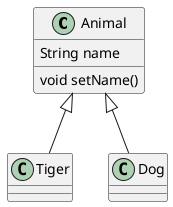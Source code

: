 @startuml

class Animal {
    String name
    void setName()
}

class Tiger extends Animal
class Dog extends Animal









@enduml